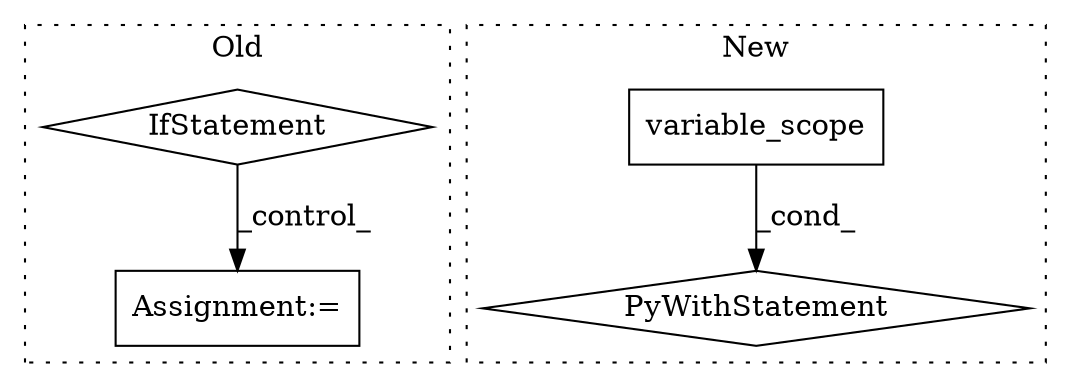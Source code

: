 digraph G {
subgraph cluster0 {
1 [label="IfStatement" a="25" s="5906,5932" l="4,2" shape="diamond"];
4 [label="Assignment:=" a="7" s="6549" l="1" shape="box"];
label = "Old";
style="dotted";
}
subgraph cluster1 {
2 [label="variable_scope" a="32" s="5826,5845" l="15,1" shape="box"];
3 [label="PyWithStatement" a="104" s="5813,5846" l="10,2" shape="diamond"];
label = "New";
style="dotted";
}
1 -> 4 [label="_control_"];
2 -> 3 [label="_cond_"];
}